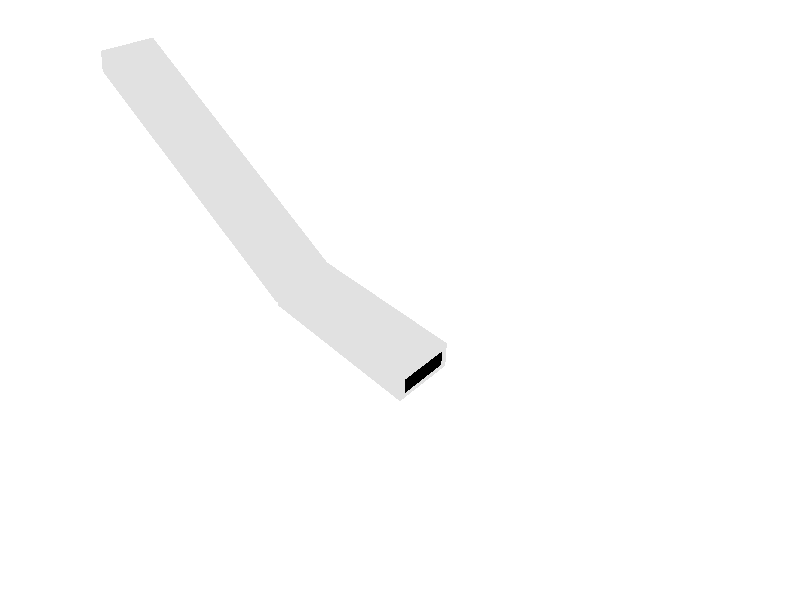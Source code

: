 #include "colors.inc"
#include "textures.inc"
#include "shapes.inc"
#include "metals.inc"
light_source{ <50, 300, 100> White }
light_source{ <50, 10, 100> White }


// Camera1
// light_source{ <0, 200, -130> White }
// camera{
//     location <-10, 200, -110>
//     look_at  <80, 100, 10>
// }


// Camera2
// light_source{ <-20, 200, 220> White }
// camera{
//     location <-30, 200, 200>
//     look_at <80, 50, 50>
// }

// Camera3
// light_source{ <-100, 220, 50> White }
// camera{
//     location <-90, 200, 80>
//     look_at <5, 120, 70>
// }

// Camera4
  // camera{
  //     location <-90, 20, 50>
  //     look_at <5, 50, 50>
  // }

// camera{
//     location <100, 300, 70>
//     look_at <100, 0, 70>
// }

// Camera5
// camera{
//     location <-70, 10, -70>
//     look_at <100, 50, 70>
// }


plane{ y, -50
    pigment{ White }
}
plane{<0,1,0>,1 hollow
  texture{
    pigment{ bozo turbulence 0.92
      color_map {
      [0.00 rgb <0.2, 0.3, 1>*0.5]
      [0.50 rgb <0.2, 0.3, 1>*0.8]
      [0.70 rgb <1,1,1>]
      [0.85 rgb <0.25,0.25,0.25>]
      [1.0 rgb <0.5,0.5,0.5>]}
      scale<1,1,1.5>*2.5
      translate<1.0,0,-1>
      }// end of pigment
    finish {ambient 1 diffuse 0}
  }// end of texture
  scale 10000
}// end of plane


// box { <0, 0, 0>,  <1000, 1, 1> pigment{Red} }// X
// box { <0, 0, 0>,  <1, 1000, 1> pigment{Green}  }// Y
// box { <0, 0, 0>,  <1, 1, 1000> pigment{Blue}}// Z

#declare Green_Metal = texture {pigment{color rgb <0, 1, 0>} finish { ambient 0.35 brilliance 2 diffuse 0.3 metallic specular 0.80 roughness 1/20 reflection 0.1}}

#declare pneu = union{
  // Borracha do pneu
  difference{
    union {
      torus {
        22, 5 // major radius, minor radius
         texture{ pigment{ color rgb<1,1,1>*0.15}
           normal { bumps .5 scale .005}
           finish { diffuse .9 phong .2}}
        rotate z*90
        translate <5, 16, 0> // <x, y, z> 
      }
      cylinder {
        <0,15,0>,<10,15,0>,23 
         texture{ pigment{ color rgb<1,1,1>*0.15}
           normal { bumps .5 scale .005}
           finish { diffuse .9 phong .2}
           }
      }
    }
    cylinder {<-3,15,0>,<13,15,0>,20 texture {Silver_Metal}}
  }
  // Parte metalica no centro
  difference{
    union {
      difference{
        cylinder {<0,15,0>,<10,15,0>,20 texture {Silver_Metal}}
        cylinder {<-1,15,0>,<1,15,0>,18 texture {Silver_Metal}}
      }
      cone{<2,15,0>, 15, <-1,15,0>, 12 texture {Silver_Metal}}
    }
    difference{
      union{
          cylinder {<-40,16,0>,<50,16,0>, 4 texture {pigment{Black}}}
          cone{<-2,19,0>, 2, <-2,23,0>, 3 texture {pigment{Black}}}
          cone{<-2,23,0>, 3, <-2,27,0>, 2 texture {pigment{Black}}}
          cone{<-2,13,0>, 2, <-2,8,0>, 3 texture {pigment{Black}}}
          cone{<-2,8,0>, 3, <-2,3,0>, 2 texture {pigment{Black}}}
          cone{<0,16,3>, 2, <0,16,8>, 3 texture {pigment{Black}}}
          cone{<0,16,8>, 3, <0,16,12>, 2 texture {pigment{Black}}}
          cone{<0,16,-3>, 2, <0,16,-8>, 3 texture {pigment{Black}}}
          cone{<0,16,-8>, 3, <0,16,-12>, 2 texture {pigment{Black}}}
      }
      union{
          cylinder {<1,15,0>,<8,15,0>, 30 texture {pigment{Black}}}
          cylinder {<-3,15,0>,<-8,15,0>, 30 texture {pigment{Black}}}
      }
    }
  }  
}

#declare parte_suporte = union{
  difference{
    difference {
      difference {
        difference {
          difference {
            union {
              torus {16, 3 texture{ pigment{ Black}} rotate z*90 translate <1, 30, 19>}
              box {<-1, 0, 0>, <5, 27, 6> pigment{Black}}
              box {<-1, 44, 15>, <5, 48, 30> pigment{Black}} 
            }
            box {<-3, 0, 6>, <9, 26, 40> pigment{Black}}
          }
          box {<-3, 15, 20>, <8, 44, 40> pigment{Black}}
        }
        box {<-3, 30, 30>, <8, 50, 35> pigment{Black}}
      }
      box {<-4, -1, -1>, <0, 70, 70> pigment{Black}}
    }
    box {<2, -1, -1>, <8, 70, 70> pigment{Black}}
  }
}

#declare suporte = union {
  object{ parte_suporte translate <0, 0, 0> }
  object{ parte_suporte translate <4, 0, 0> }
}

#declare parafuso_pneu = difference {
  cylinder {<0, 0, 0>, <0, 0, 2>, 1 texture {pigment {Gray}}}
  cylinder {<0, 0, -1>, <0, 0, 3>, 0.5 texture {pigment {Gray}}}
}

#declare eixo_roda_suporte = union {
  cylinder { <0, 0, 0>, <0, 3, 0>, 3 texture{Chrome_Metal}}
  cylinder { <0, -2, 0>, <0, 0, 0>, 1 texture{Silver_Metal}}
  box {<-4, -5, -1>, <5, -2, 1> }
}

//DESCOMENTAR AQUI
#declare roda_suporte = union {
  object{ suporte translate <-3, 7, -25> rotate <0, -90, 0> }
  object{ pneu translate <0, -3, 0> }
  object{ eixo_roda_suporte translate <5, 57, 0> }
  
  cylinder {<9, 16, 0>, <26, 16, 0>, 2 texture {Metal}}
  object{ parafuso_pneu translate <20.3, 15, -4> }
  object{ parafuso_pneu translate <23.5, 15, -4> }
  object{ parafuso_pneu translate <20.3, 18, -4> }
  object{ parafuso_pneu translate <23.5, 18, -4> }

  object{ parafuso_pneu translate <20.3, 15, 2> }
  object{ parafuso_pneu translate <23.5, 15, 2> }
  object{ parafuso_pneu translate <20.3, 18, 2> }
  object{ parafuso_pneu translate <23.5, 18, 2> }
}

#declare apoio_motores = union {
  difference {
    box {<0, 0, 0>, <10, 5, 30> pigment{Gray}}
    box {<1, 1, -10>, <9, 4, 40> texture{Metal}}
  }
  difference {
    box {<0, 0, 35>,<10, 5, 90> pigment{Gray} }
    box {<1, 1, 20>,<9, 4, 100> texture{Metal} }
    rotate <-30, 0, 0> translate <0, -17, 0>
  }
}

#declare eixo_apoio_motor = union {
  box {<-1, 3, 1.5>,<3, 4, 6> pigment{Green} }
  box {<-1, 3, -1.5>,<3, 4, -6> pigment{Green} }

  box {<0, 0, 3>,<3, 3, 4> texture{Green_Metal} }
  box {<0, 0, -3>,<3, 3, -4> texture{Green_Metal} }
  difference{
    difference{
      cylinder {<1, 0, 0>, <2, 0, 0>, 3 texture{Green_Metal}}
      cylinder {<0, 0, 0>, <3, 0, 0>, 2.5}
    }
    box {<-2, -1.5, -3>,<5, 1.5, 5> pigment{Black} }
  }
  
  difference{
    cylinder {<0, 0, 0>, <2, 0, 0>, 4 texture{Green_Metal}}
    cylinder {<-1, 0, 0>, <3, 0, 0>, 3}
  }
  difference{
    cylinder {<0, 0, 0>, <2, 0, 0>, 2.5 texture{Silver_Metal}}
    cylinder {<-1, 0, 0>, <3, 0, 0>, 2.3}
  }
  difference{
    cylinder {<0, 0, 0>, <2, 0, 0>, 1.5 texture{Silver_Metal}}
    cylinder {<-1, 0, 0>, <3, 0, 0>, 1}
  }
  difference{
    cylinder {<0, 0, 0>, <2, 0, 0>, 2.3 pigment{Black}}
    cylinder {<-1, 0, 0>, <3, 0, 0>, 1.5}
  }
  cylinder {<-2, 0, 0>, <3, 0, 0>, 1 texture{Metal}}
}

#declare eixo_apoio_motor_parafuso = union{
  object{ eixo_apoio_motor translate <0, 0, 0> }
  cylinder {<1, 2, 5>, <1, 3, 5>, 0.8}
  cylinder {<1, 2, -5>, <1, 3, -5>, 0.8}
}

#declare apoio_motor_completo = union {
  difference{
    object{ apoio_motores translate <-10, 0, -80> rotate <0,180,0>}
    object{ eixo_apoio_motor_parafuso translate <-3, 30, 0> }
  }
  difference{
    object{ apoio_motores translate <0, 0, -75> }
    object{ eixo_apoio_motor_parafuso translate <-3, 30, 0> }
  }
  object{ eixo_apoio_motor_parafuso translate <-4, 30, 0> }
  object{ eixo_apoio_motor_parafuso translate <11, 30, 0> }
  
}

#declare motor_dupla = union {
  object{ apoio_motor_completo translate <0, 60, 70> }
  object{ roda_suporte translate <0, 0, 0> }
  object{ roda_suporte translate <0, 0, 145> }

}

#declare diff_barra_aluminio_menor = union{
  box {<2, 4, -6>, <3, 6, 166> }
  box {<1.4, 3.8, -6>, <3.6, 4.2, 166>}
}

#declare barra_aluminio_menor = union {
  difference{
    difference{
      difference{
        difference{
          difference {
            box {<0, 0, 0>, <5, 5, 130> texture{Chrome_Metal}}
            box {<1.5, 1.5, -6>, <3.5, 3.5, 160> }
          }
          object{ diff_barra_aluminio_menor translate <0, 0, 0> }
        }
        object{ diff_barra_aluminio_menor translate <0, -5, 5> rotate <0,0,90>}
      }
      object{ diff_barra_aluminio_menor translate <-5, 0, 5> rotate <0,0,-90>}
    }
    object{ diff_barra_aluminio_menor translate <-5, -5, 5> rotate <0,0,180>}
  }
}

#declare diff_barra_aluminio_maior = union{
  box {<2, 4, -6>, <3, 6, 220> }
  box {<1.4, 3.8, -6>, <3.6, 4.2, 220>}
}

#declare barra_aluminio_maior = union {
  difference{
    difference{
      difference{
        difference{
          difference {
            box {<0, 0, 0>, <5, 5, 212> texture{Chrome_Metal}}
            box {<1.5, 1.5, -6>, <3.5, 3.5, 215> }
          }
          object{ diff_barra_aluminio_maior translate <0, 0, 0> }
        }
        object{ diff_barra_aluminio_maior translate <0, -5, 5> rotate <0,0,90>}
      }
      object{ diff_barra_aluminio_maior translate <-5, 0, 5> rotate <0,0,-90>}
    }
    object{ diff_barra_aluminio_maior translate <-5, -5, 5> rotate <0,0,180>}
  }
}

#declare suporte_barra_direcao = union {
  cylinder {<0, 0, 0>, <0, 33, 0>, 1 texture { Gold_Metal}}
  cylinder {<0, 2, 0>, <0, 10, 0>, 1.5 texture { Gold_Metal}}
  cylinder {<0, 22, 0>, <0, 30, 0>, 1.5 texture { Gold_Metal}}
  sphere {<0, 0, 0>, 2 texture { Gold_Metal}}
  sphere {<0, 33, 0>, 2 texture { Gold_Metal}}
}

#declare tampa_azul = union {
  difference {
    box { <0, 0, 0>, <19, 1, 140> pigment{Blue}}
    union {
      cylinder {<5, -1, 61>, <5, 2, 61>, 1.4 }
      cylinder {<14, -1, 61>, <14, 2, 61>, 1.4 }
      cylinder {<5, -1, 74>, <5, 2, 74>, 1.4 }
      cylinder {<14, -1, 74>, <14, 2, 74>, 1.4 }
      
    }
  }
  object{ parafuso_pneu translate <5, 61, -2> rotate <90, 0, 0> }
  object{ parafuso_pneu translate <14, 61, -2> rotate <90, 0, 0> }
  object{ parafuso_pneu translate <5, 74, -2> rotate <90, 0, 0> }
  object{ parafuso_pneu translate <14, 74, -2> rotate <90, 0, 0> }
}

#declare barra_com_apoio_completo = union {
  object{ barra_aluminio_menor translate <8, 94, 0> }
  object{ barra_aluminio_menor translate <-6, 94, 0> }
  object{ motor_dupla translate <0, 0, -7> }
  object{ suporte_barra_direcao translate <-1.5, 63, -9.4>}
  object{ tampa_azul translate <-6, 99, -5>}
}

#declare barra_ferro_direcao = union {
  box { <0, 0, 0>, <200, 5, 5> }
}

#declare suporte_tampa = union {
  difference{
    difference{
      box { <25, 16, 25>, <35, 20, 25.5> texture {Gold_Metal}}
      cylinder { <27, 18, 25>, <27, 18, 26.5>, 0.5 texture {Brass_Metal}}
    }
    cylinder { <32.5, 18, 25>, <32.5, 18, 26.5>, 0.5 texture {Brass_Metal}}
  }
  difference{
    difference{
      box { <25, 22, 25>, <35, 26, 25.5> texture {Gold_Metal}}
      cylinder { <27, 24, 25>, <27, 24, 26.5>, 0.5 texture {Brass_Metal}}
    }
    cylinder { <32.5, 24, 25>, <32.5, 24, 26.5>, 0.5 texture {Brass_Metal}}
  }
  union {
    difference{
      difference {
        cylinder { <25, 21, 25>, <35, 21, 25>, 1 texture {Gold_Metal}}
        cylinder { <27, 21, 25>, <29, 21, 25>, 1.1 texture {Bronze_Metal}}
      }
      cylinder { <31, 21, 25>, <33, 21, 25>, 1.1 texture {Bronze_Metal}}
    }
    cylinder { <27, 21, 25>, <29, 21, 25>, 1 texture {Bronze_Metal}}
    cylinder { <31, 21, 25>, <33, 21, 25>, 1 texture {Bronze_Metal}}
  }
}

#declare caixa_papelao = union {
  difference {
    box { <13, 0, 0>, <187, 20, 25> texture {pigment{Blue}}}
    box { <14, 1, 1>, <186, 32, 24> texture {DMFWood4}}
  }
  difference {
    box { <13, 22, 23>, <187, 46, 25> texture {pigment{Blue}}}
    box { <12, 21, 22>, <189, 47, 24> texture {DMFWood4}}
  }
  object{ suporte_tampa translate <0, 0, 0>}
  object{ suporte_tampa translate <140, 0, 0>}
  
}

// object{ caixa_papelao translate <0, 80, 7>}
// object{ caixa_papelao translate <0, 80, 95>}

// object{ barra_ferro_direcao translate <0, 94, -12>}
// object{ barra_aluminio_maior translate <-135, 94, -6> rotate <0,90,0>}
// union{
//   object{ barra_aluminio_maior translate <0, 94, -6> rotate <0,90,0>}
//   cylinder { <100, 94, -6>, <100, 94, 1.5>, 1.8 texture {Chrome_Metal}}
//   cylinder { <100, 94, -8>, <100, 94, 0>, 1 texture {Chrome_Metal}}
// }

// object{ barra_com_apoio_completo translate <0, 0, 0> }
// object{ barra_com_apoio_completo translate <-200, 0, 0> scale<-1,1,1> }

camera{
    location <-40, 70, -40>
    look_at  <0, 20, 0>
}

union {
  difference {
    box {<0, 0, 0>, <10, 5, 30> pigment{Gray}}
    box {<1, 1, -10>, <9, 4, 40> texture{Metal}}
  }
  difference {
    box {<0, 0, 35>,<10, 5, 90> pigment{Gray} }
    box {<1, 1, 20>,<9, 4, 100> texture{Metal} }
    rotate <-30, 0, 0> translate <0, -17, 0>
  }
}

//     7
//  3     6
// 1 2   4 5
